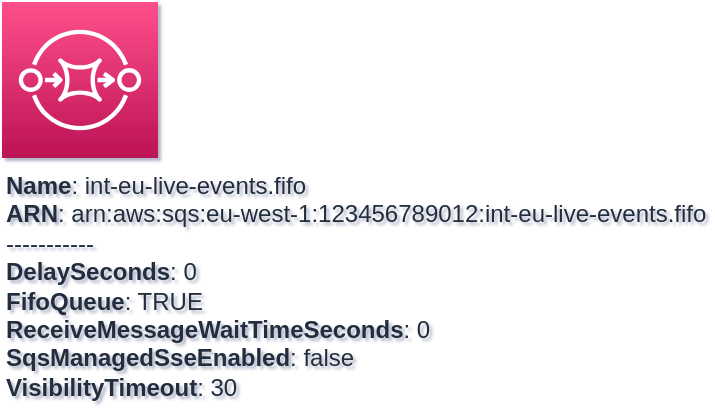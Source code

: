 <mxfile type="MultiCloud"><diagram id="diagram_1" name="AWS components"><mxGraphModel dx="1015" dy="661" grid="1" gridSize="10" guides="1" tooltips="1" connect="1" arrows="1" fold="1" page="1" pageScale="1" pageWidth="850" pageHeight="1100" math="0" shadow="1"><root><mxCell id="0" /><mxCell id="1" parent="0" /><mxCell id="vertex:sqs:arn:aws:sqs:eu-west-1:123456789012:int-eu-live-events.fifo" value="&lt;b&gt;Name&lt;/b&gt;: int-eu-live-events.fifo&lt;BR&gt;&lt;b&gt;ARN&lt;/b&gt;: arn:aws:sqs:eu-west-1:123456789012:int-eu-live-events.fifo&lt;BR&gt;-----------&lt;BR&gt;&lt;b&gt;DelaySeconds&lt;/b&gt;: 0&lt;BR&gt;&lt;b&gt;FifoQueue&lt;/b&gt;: TRUE&lt;BR&gt;&lt;b&gt;ReceiveMessageWaitTimeSeconds&lt;/b&gt;: 0&lt;BR&gt;&lt;b&gt;SqsManagedSseEnabled&lt;/b&gt;: false&lt;BR&gt;&lt;b&gt;VisibilityTimeout&lt;/b&gt;: 30" style="sketch=0;outlineConnect=0;fontColor=#232F3E;gradientColor=#FF4F8B;gradientDirection=north;fillColor=#BC1356;strokeColor=#ffffff;dashed=0;verticalLabelPosition=bottom;verticalAlign=top;align=left;html=1;fontSize=12;fontStyle=0;aspect=fixed;shape=mxgraph.aws4.resourceIcon;resIcon=mxgraph.aws4.sqs;" parent="1" vertex="1"><mxGeometry width="78" height="78" as="geometry" /></mxCell></root></mxGraphModel></diagram></mxfile>